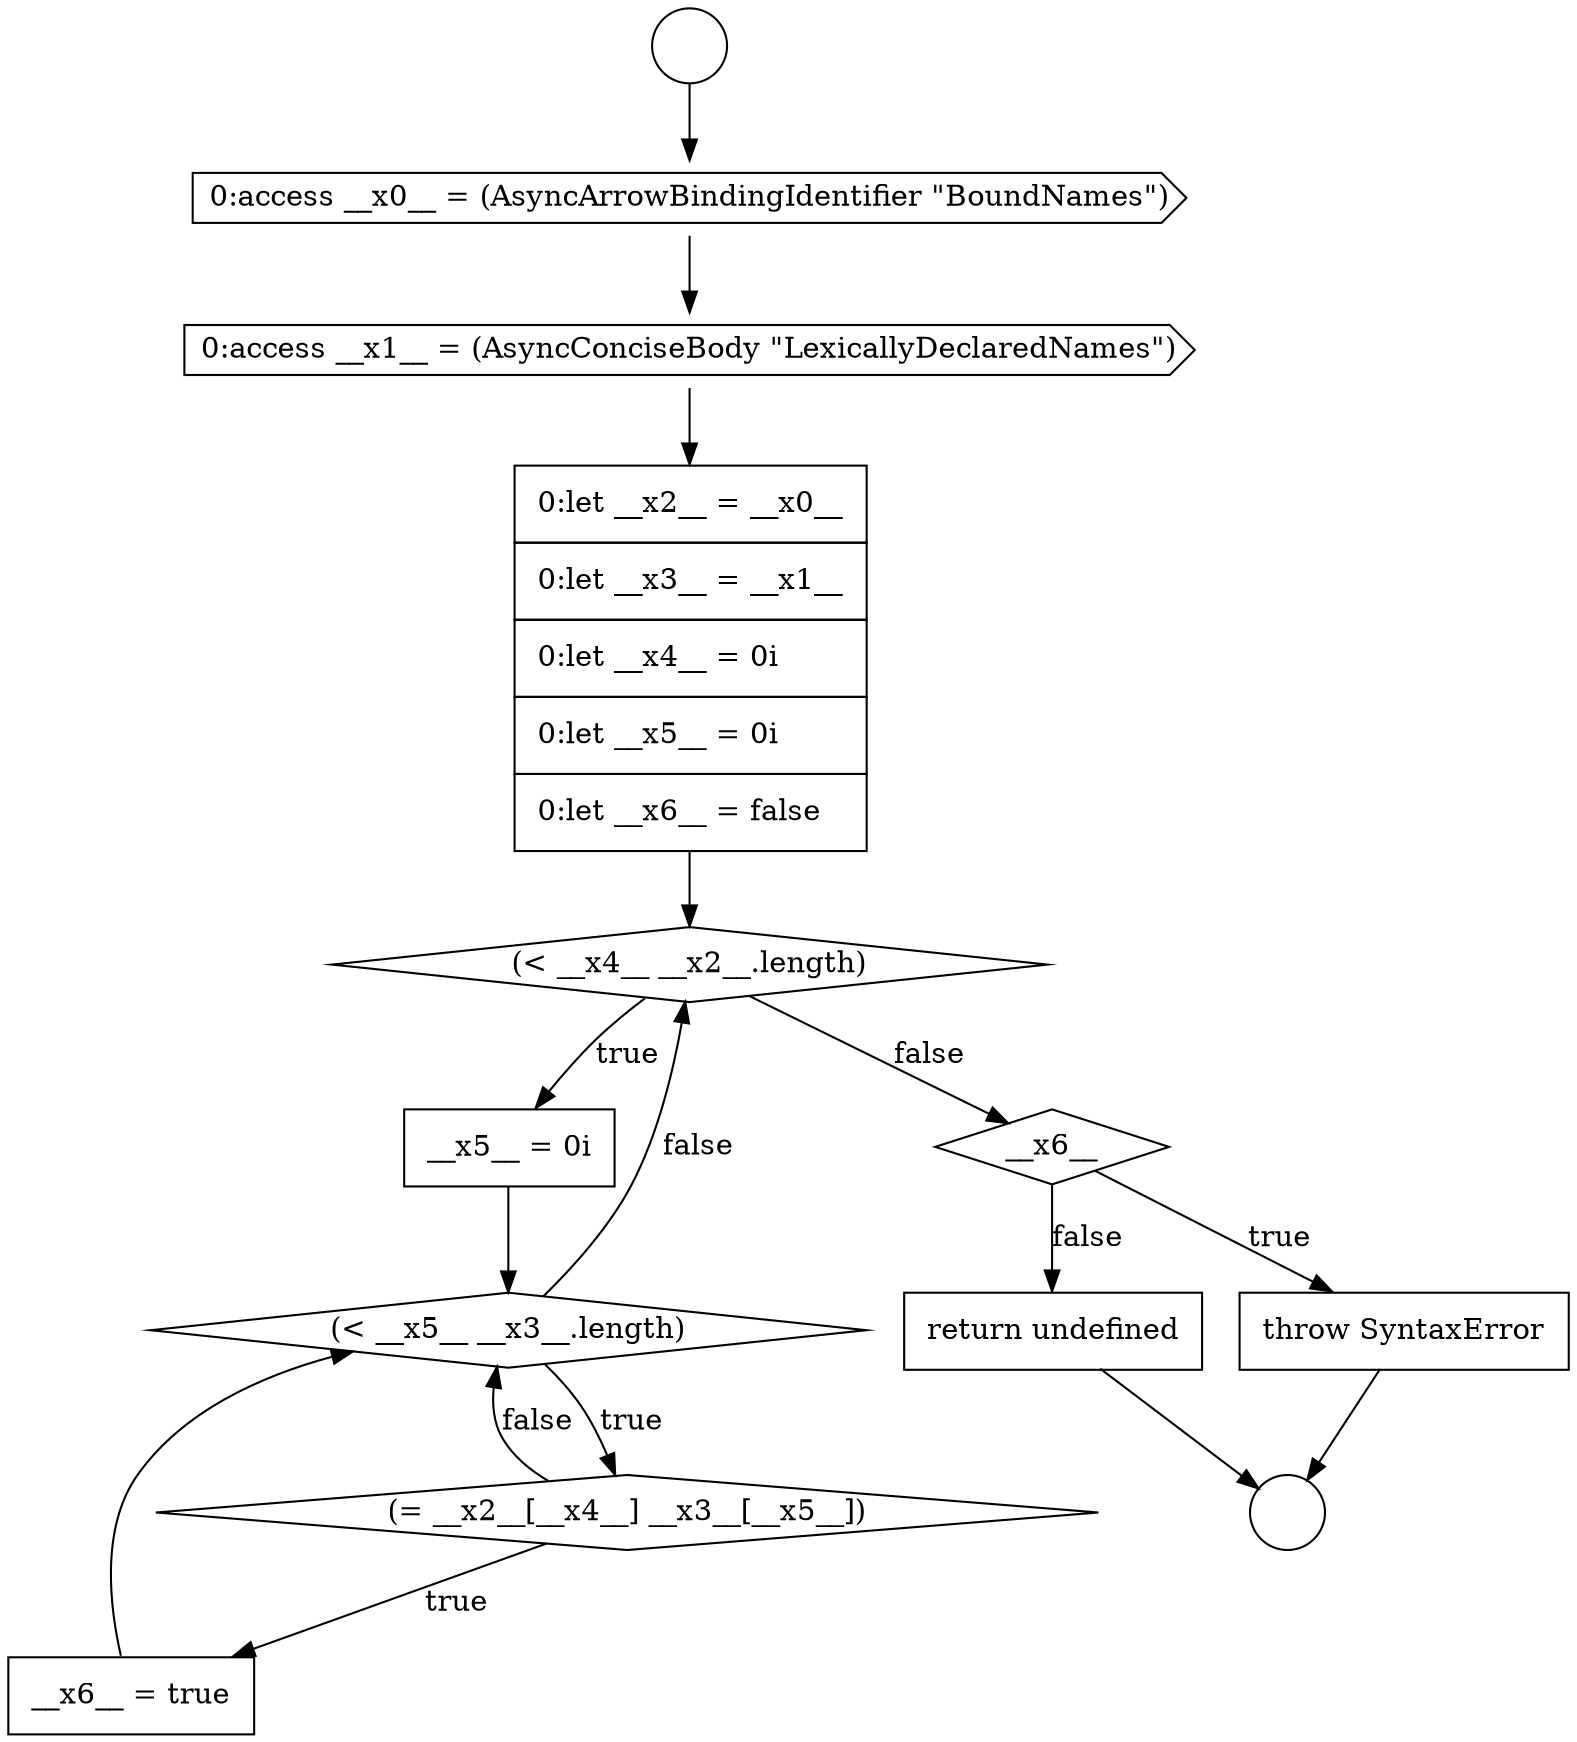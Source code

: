 digraph {
  node19213 [shape=circle label=" " color="black" fillcolor="white" style=filled]
  node19219 [shape=none, margin=0, label=<<font color="black">
    <table border="0" cellborder="1" cellspacing="0" cellpadding="10">
      <tr><td align="left">__x5__ = 0i</td></tr>
    </table>
  </font>> color="black" fillcolor="white" style=filled]
  node19223 [shape=diamond, label=<<font color="black">__x6__</font>> color="black" fillcolor="white" style=filled]
  node19216 [shape=cds, label=<<font color="black">0:access __x1__ = (AsyncConciseBody &quot;LexicallyDeclaredNames&quot;)</font>> color="black" fillcolor="white" style=filled]
  node19218 [shape=diamond, label=<<font color="black">(&lt; __x4__ __x2__.length)</font>> color="black" fillcolor="white" style=filled]
  node19214 [shape=circle label=" " color="black" fillcolor="white" style=filled]
  node19222 [shape=none, margin=0, label=<<font color="black">
    <table border="0" cellborder="1" cellspacing="0" cellpadding="10">
      <tr><td align="left">__x6__ = true</td></tr>
    </table>
  </font>> color="black" fillcolor="white" style=filled]
  node19221 [shape=diamond, label=<<font color="black">(= __x2__[__x4__] __x3__[__x5__])</font>> color="black" fillcolor="white" style=filled]
  node19220 [shape=diamond, label=<<font color="black">(&lt; __x5__ __x3__.length)</font>> color="black" fillcolor="white" style=filled]
  node19217 [shape=none, margin=0, label=<<font color="black">
    <table border="0" cellborder="1" cellspacing="0" cellpadding="10">
      <tr><td align="left">0:let __x2__ = __x0__</td></tr>
      <tr><td align="left">0:let __x3__ = __x1__</td></tr>
      <tr><td align="left">0:let __x4__ = 0i</td></tr>
      <tr><td align="left">0:let __x5__ = 0i</td></tr>
      <tr><td align="left">0:let __x6__ = false</td></tr>
    </table>
  </font>> color="black" fillcolor="white" style=filled]
  node19215 [shape=cds, label=<<font color="black">0:access __x0__ = (AsyncArrowBindingIdentifier &quot;BoundNames&quot;)</font>> color="black" fillcolor="white" style=filled]
  node19224 [shape=none, margin=0, label=<<font color="black">
    <table border="0" cellborder="1" cellspacing="0" cellpadding="10">
      <tr><td align="left">throw SyntaxError</td></tr>
    </table>
  </font>> color="black" fillcolor="white" style=filled]
  node19225 [shape=none, margin=0, label=<<font color="black">
    <table border="0" cellborder="1" cellspacing="0" cellpadding="10">
      <tr><td align="left">return undefined</td></tr>
    </table>
  </font>> color="black" fillcolor="white" style=filled]
  node19219 -> node19220 [ color="black"]
  node19225 -> node19214 [ color="black"]
  node19218 -> node19219 [label=<<font color="black">true</font>> color="black"]
  node19218 -> node19223 [label=<<font color="black">false</font>> color="black"]
  node19222 -> node19220 [ color="black"]
  node19215 -> node19216 [ color="black"]
  node19220 -> node19221 [label=<<font color="black">true</font>> color="black"]
  node19220 -> node19218 [label=<<font color="black">false</font>> color="black"]
  node19221 -> node19222 [label=<<font color="black">true</font>> color="black"]
  node19221 -> node19220 [label=<<font color="black">false</font>> color="black"]
  node19217 -> node19218 [ color="black"]
  node19216 -> node19217 [ color="black"]
  node19224 -> node19214 [ color="black"]
  node19213 -> node19215 [ color="black"]
  node19223 -> node19224 [label=<<font color="black">true</font>> color="black"]
  node19223 -> node19225 [label=<<font color="black">false</font>> color="black"]
}
